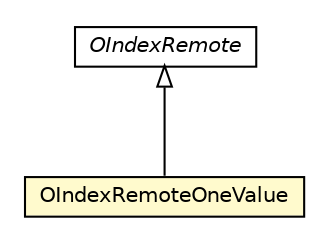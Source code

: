 #!/usr/local/bin/dot
#
# Class diagram 
# Generated by UMLGraph version R5_6-24-gf6e263 (http://www.umlgraph.org/)
#

digraph G {
	edge [fontname="Helvetica",fontsize=10,labelfontname="Helvetica",labelfontsize=10];
	node [fontname="Helvetica",fontsize=10,shape=plaintext];
	nodesep=0.25;
	ranksep=0.5;
	// com.orientechnologies.orient.core.index.OIndexRemoteOneValue
	c4070188 [label=<<table title="com.orientechnologies.orient.core.index.OIndexRemoteOneValue" border="0" cellborder="1" cellspacing="0" cellpadding="2" port="p" bgcolor="lemonChiffon" href="./OIndexRemoteOneValue.html">
		<tr><td><table border="0" cellspacing="0" cellpadding="1">
<tr><td align="center" balign="center"> OIndexRemoteOneValue </td></tr>
		</table></td></tr>
		</table>>, URL="./OIndexRemoteOneValue.html", fontname="Helvetica", fontcolor="black", fontsize=10.0];
	// com.orientechnologies.orient.core.index.OIndexRemote
	c4070198 [label=<<table title="com.orientechnologies.orient.core.index.OIndexRemote" border="0" cellborder="1" cellspacing="0" cellpadding="2" port="p" href="./OIndexRemote.html">
		<tr><td><table border="0" cellspacing="0" cellpadding="1">
<tr><td align="center" balign="center"><font face="Helvetica-Oblique"> OIndexRemote </font></td></tr>
		</table></td></tr>
		</table>>, URL="./OIndexRemote.html", fontname="Helvetica", fontcolor="black", fontsize=10.0];
	//com.orientechnologies.orient.core.index.OIndexRemoteOneValue extends com.orientechnologies.orient.core.index.OIndexRemote
	c4070198:p -> c4070188:p [dir=back,arrowtail=empty];
}

